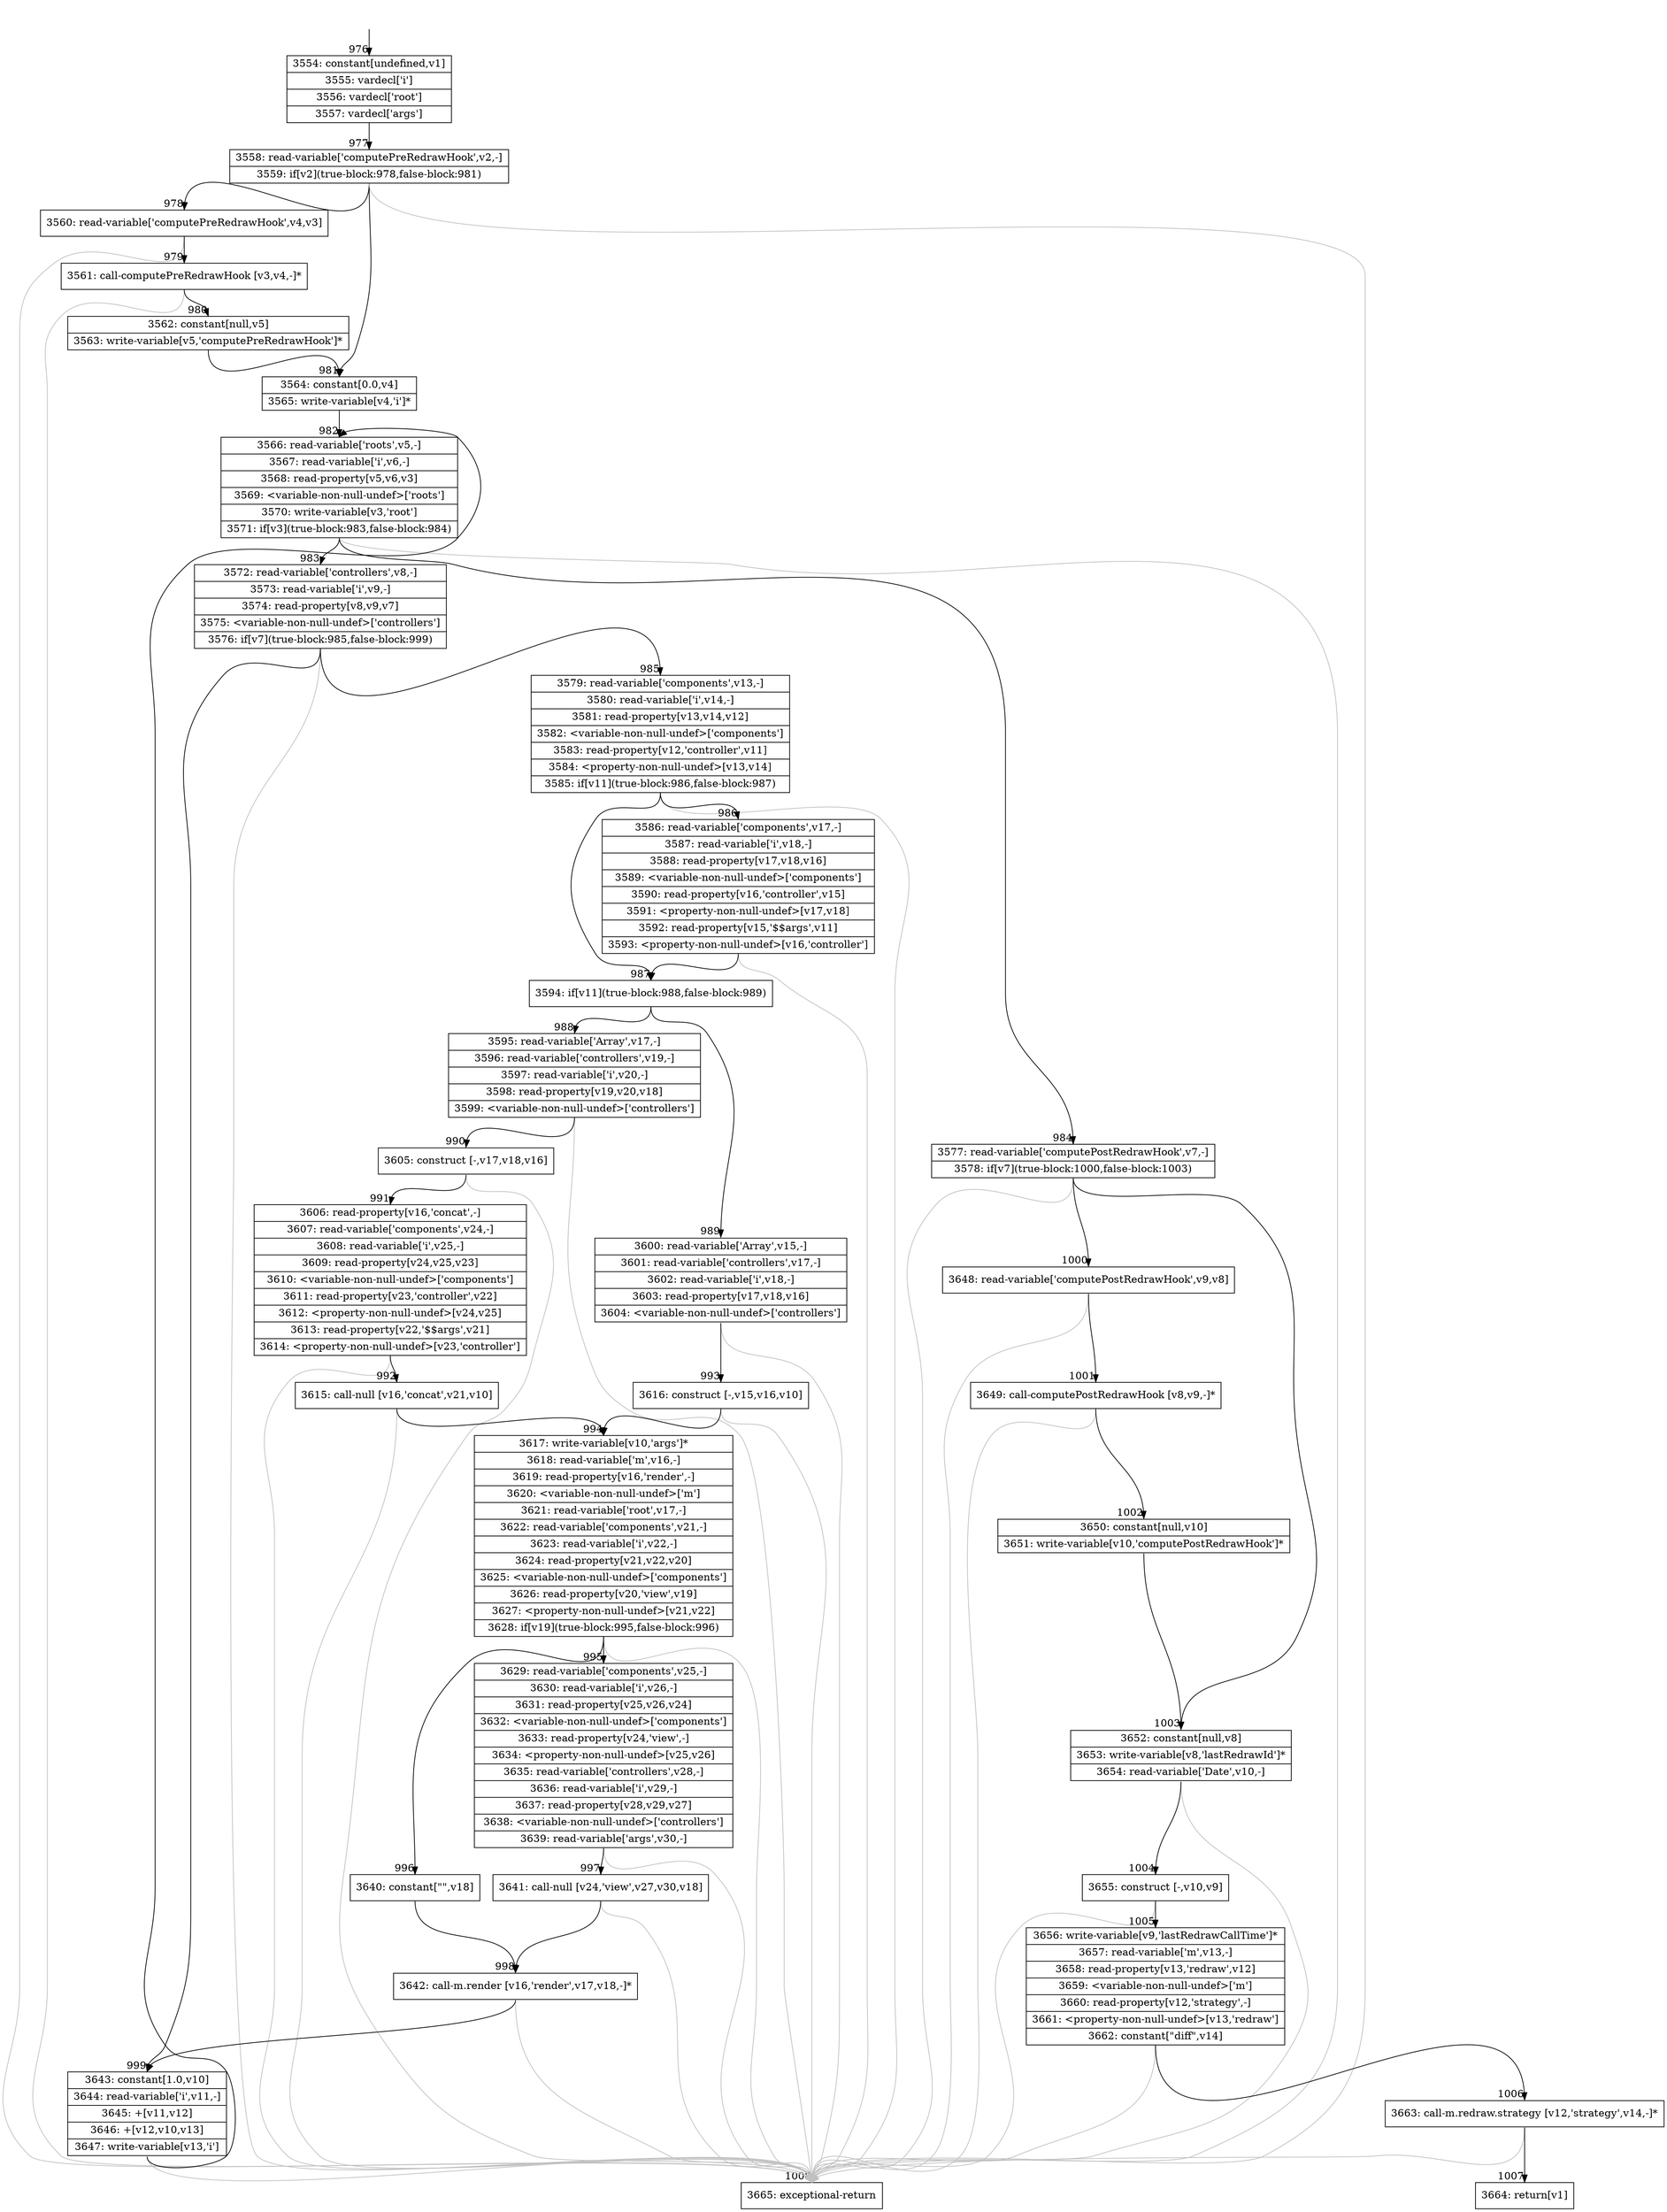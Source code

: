 digraph {
rankdir="TD"
BB_entry33[shape=none,label=""];
BB_entry33 -> BB976 [tailport=s, headport=n, headlabel="    976"]
BB976 [shape=record label="{3554: constant[undefined,v1]|3555: vardecl['i']|3556: vardecl['root']|3557: vardecl['args']}" ] 
BB976 -> BB977 [tailport=s, headport=n, headlabel="      977"]
BB977 [shape=record label="{3558: read-variable['computePreRedrawHook',v2,-]|3559: if[v2](true-block:978,false-block:981)}" ] 
BB977 -> BB978 [tailport=s, headport=n, headlabel="      978"]
BB977 -> BB981 [tailport=s, headport=n, headlabel="      981"]
BB977 -> BB1008 [tailport=s, headport=n, color=gray, headlabel="      1008"]
BB978 [shape=record label="{3560: read-variable['computePreRedrawHook',v4,v3]}" ] 
BB978 -> BB979 [tailport=s, headport=n, headlabel="      979"]
BB978 -> BB1008 [tailport=s, headport=n, color=gray]
BB979 [shape=record label="{3561: call-computePreRedrawHook [v3,v4,-]*}" ] 
BB979 -> BB980 [tailport=s, headport=n, headlabel="      980"]
BB979 -> BB1008 [tailport=s, headport=n, color=gray]
BB980 [shape=record label="{3562: constant[null,v5]|3563: write-variable[v5,'computePreRedrawHook']*}" ] 
BB980 -> BB981 [tailport=s, headport=n]
BB981 [shape=record label="{3564: constant[0.0,v4]|3565: write-variable[v4,'i']*}" ] 
BB981 -> BB982 [tailport=s, headport=n, headlabel="      982"]
BB982 [shape=record label="{3566: read-variable['roots',v5,-]|3567: read-variable['i',v6,-]|3568: read-property[v5,v6,v3]|3569: \<variable-non-null-undef\>['roots']|3570: write-variable[v3,'root']|3571: if[v3](true-block:983,false-block:984)}" ] 
BB982 -> BB983 [tailport=s, headport=n, headlabel="      983"]
BB982 -> BB984 [tailport=s, headport=n, headlabel="      984"]
BB982 -> BB1008 [tailport=s, headport=n, color=gray]
BB983 [shape=record label="{3572: read-variable['controllers',v8,-]|3573: read-variable['i',v9,-]|3574: read-property[v8,v9,v7]|3575: \<variable-non-null-undef\>['controllers']|3576: if[v7](true-block:985,false-block:999)}" ] 
BB983 -> BB985 [tailport=s, headport=n, headlabel="      985"]
BB983 -> BB999 [tailport=s, headport=n, headlabel="      999"]
BB983 -> BB1008 [tailport=s, headport=n, color=gray]
BB984 [shape=record label="{3577: read-variable['computePostRedrawHook',v7,-]|3578: if[v7](true-block:1000,false-block:1003)}" ] 
BB984 -> BB1000 [tailport=s, headport=n, headlabel="      1000"]
BB984 -> BB1003 [tailport=s, headport=n, headlabel="      1003"]
BB984 -> BB1008 [tailport=s, headport=n, color=gray]
BB985 [shape=record label="{3579: read-variable['components',v13,-]|3580: read-variable['i',v14,-]|3581: read-property[v13,v14,v12]|3582: \<variable-non-null-undef\>['components']|3583: read-property[v12,'controller',v11]|3584: \<property-non-null-undef\>[v13,v14]|3585: if[v11](true-block:986,false-block:987)}" ] 
BB985 -> BB987 [tailport=s, headport=n, headlabel="      987"]
BB985 -> BB986 [tailport=s, headport=n, headlabel="      986"]
BB985 -> BB1008 [tailport=s, headport=n, color=gray]
BB986 [shape=record label="{3586: read-variable['components',v17,-]|3587: read-variable['i',v18,-]|3588: read-property[v17,v18,v16]|3589: \<variable-non-null-undef\>['components']|3590: read-property[v16,'controller',v15]|3591: \<property-non-null-undef\>[v17,v18]|3592: read-property[v15,'$$args',v11]|3593: \<property-non-null-undef\>[v16,'controller']}" ] 
BB986 -> BB987 [tailport=s, headport=n]
BB986 -> BB1008 [tailport=s, headport=n, color=gray]
BB987 [shape=record label="{3594: if[v11](true-block:988,false-block:989)}" ] 
BB987 -> BB988 [tailport=s, headport=n, headlabel="      988"]
BB987 -> BB989 [tailport=s, headport=n, headlabel="      989"]
BB988 [shape=record label="{3595: read-variable['Array',v17,-]|3596: read-variable['controllers',v19,-]|3597: read-variable['i',v20,-]|3598: read-property[v19,v20,v18]|3599: \<variable-non-null-undef\>['controllers']}" ] 
BB988 -> BB990 [tailport=s, headport=n, headlabel="      990"]
BB988 -> BB1008 [tailport=s, headport=n, color=gray]
BB989 [shape=record label="{3600: read-variable['Array',v15,-]|3601: read-variable['controllers',v17,-]|3602: read-variable['i',v18,-]|3603: read-property[v17,v18,v16]|3604: \<variable-non-null-undef\>['controllers']}" ] 
BB989 -> BB993 [tailport=s, headport=n, headlabel="      993"]
BB989 -> BB1008 [tailport=s, headport=n, color=gray]
BB990 [shape=record label="{3605: construct [-,v17,v18,v16]}" ] 
BB990 -> BB991 [tailport=s, headport=n, headlabel="      991"]
BB990 -> BB1008 [tailport=s, headport=n, color=gray]
BB991 [shape=record label="{3606: read-property[v16,'concat',-]|3607: read-variable['components',v24,-]|3608: read-variable['i',v25,-]|3609: read-property[v24,v25,v23]|3610: \<variable-non-null-undef\>['components']|3611: read-property[v23,'controller',v22]|3612: \<property-non-null-undef\>[v24,v25]|3613: read-property[v22,'$$args',v21]|3614: \<property-non-null-undef\>[v23,'controller']}" ] 
BB991 -> BB992 [tailport=s, headport=n, headlabel="      992"]
BB991 -> BB1008 [tailport=s, headport=n, color=gray]
BB992 [shape=record label="{3615: call-null [v16,'concat',v21,v10]}" ] 
BB992 -> BB994 [tailport=s, headport=n, headlabel="      994"]
BB992 -> BB1008 [tailport=s, headport=n, color=gray]
BB993 [shape=record label="{3616: construct [-,v15,v16,v10]}" ] 
BB993 -> BB994 [tailport=s, headport=n]
BB993 -> BB1008 [tailport=s, headport=n, color=gray]
BB994 [shape=record label="{3617: write-variable[v10,'args']*|3618: read-variable['m',v16,-]|3619: read-property[v16,'render',-]|3620: \<variable-non-null-undef\>['m']|3621: read-variable['root',v17,-]|3622: read-variable['components',v21,-]|3623: read-variable['i',v22,-]|3624: read-property[v21,v22,v20]|3625: \<variable-non-null-undef\>['components']|3626: read-property[v20,'view',v19]|3627: \<property-non-null-undef\>[v21,v22]|3628: if[v19](true-block:995,false-block:996)}" ] 
BB994 -> BB995 [tailport=s, headport=n, headlabel="      995"]
BB994 -> BB996 [tailport=s, headport=n, headlabel="      996"]
BB994 -> BB1008 [tailport=s, headport=n, color=gray]
BB995 [shape=record label="{3629: read-variable['components',v25,-]|3630: read-variable['i',v26,-]|3631: read-property[v25,v26,v24]|3632: \<variable-non-null-undef\>['components']|3633: read-property[v24,'view',-]|3634: \<property-non-null-undef\>[v25,v26]|3635: read-variable['controllers',v28,-]|3636: read-variable['i',v29,-]|3637: read-property[v28,v29,v27]|3638: \<variable-non-null-undef\>['controllers']|3639: read-variable['args',v30,-]}" ] 
BB995 -> BB997 [tailport=s, headport=n, headlabel="      997"]
BB995 -> BB1008 [tailport=s, headport=n, color=gray]
BB996 [shape=record label="{3640: constant[\"\",v18]}" ] 
BB996 -> BB998 [tailport=s, headport=n, headlabel="      998"]
BB997 [shape=record label="{3641: call-null [v24,'view',v27,v30,v18]}" ] 
BB997 -> BB998 [tailport=s, headport=n]
BB997 -> BB1008 [tailport=s, headport=n, color=gray]
BB998 [shape=record label="{3642: call-m.render [v16,'render',v17,v18,-]*}" ] 
BB998 -> BB999 [tailport=s, headport=n]
BB998 -> BB1008 [tailport=s, headport=n, color=gray]
BB999 [shape=record label="{3643: constant[1.0,v10]|3644: read-variable['i',v11,-]|3645: +[v11,v12]|3646: +[v12,v10,v13]|3647: write-variable[v13,'i']}" ] 
BB999 -> BB982 [tailport=s, headport=n]
BB999 -> BB1008 [tailport=s, headport=n, color=gray]
BB1000 [shape=record label="{3648: read-variable['computePostRedrawHook',v9,v8]}" ] 
BB1000 -> BB1001 [tailport=s, headport=n, headlabel="      1001"]
BB1000 -> BB1008 [tailport=s, headport=n, color=gray]
BB1001 [shape=record label="{3649: call-computePostRedrawHook [v8,v9,-]*}" ] 
BB1001 -> BB1002 [tailport=s, headport=n, headlabel="      1002"]
BB1001 -> BB1008 [tailport=s, headport=n, color=gray]
BB1002 [shape=record label="{3650: constant[null,v10]|3651: write-variable[v10,'computePostRedrawHook']*}" ] 
BB1002 -> BB1003 [tailport=s, headport=n]
BB1003 [shape=record label="{3652: constant[null,v8]|3653: write-variable[v8,'lastRedrawId']*|3654: read-variable['Date',v10,-]}" ] 
BB1003 -> BB1004 [tailport=s, headport=n, headlabel="      1004"]
BB1003 -> BB1008 [tailport=s, headport=n, color=gray]
BB1004 [shape=record label="{3655: construct [-,v10,v9]}" ] 
BB1004 -> BB1005 [tailport=s, headport=n, headlabel="      1005"]
BB1004 -> BB1008 [tailport=s, headport=n, color=gray]
BB1005 [shape=record label="{3656: write-variable[v9,'lastRedrawCallTime']*|3657: read-variable['m',v13,-]|3658: read-property[v13,'redraw',v12]|3659: \<variable-non-null-undef\>['m']|3660: read-property[v12,'strategy',-]|3661: \<property-non-null-undef\>[v13,'redraw']|3662: constant[\"diff\",v14]}" ] 
BB1005 -> BB1006 [tailport=s, headport=n, headlabel="      1006"]
BB1005 -> BB1008 [tailport=s, headport=n, color=gray]
BB1006 [shape=record label="{3663: call-m.redraw.strategy [v12,'strategy',v14,-]*}" ] 
BB1006 -> BB1007 [tailport=s, headport=n, headlabel="      1007"]
BB1006 -> BB1008 [tailport=s, headport=n, color=gray]
BB1007 [shape=record label="{3664: return[v1]}" ] 
BB1008 [shape=record label="{3665: exceptional-return}" ] 
//#$~ 648
}
